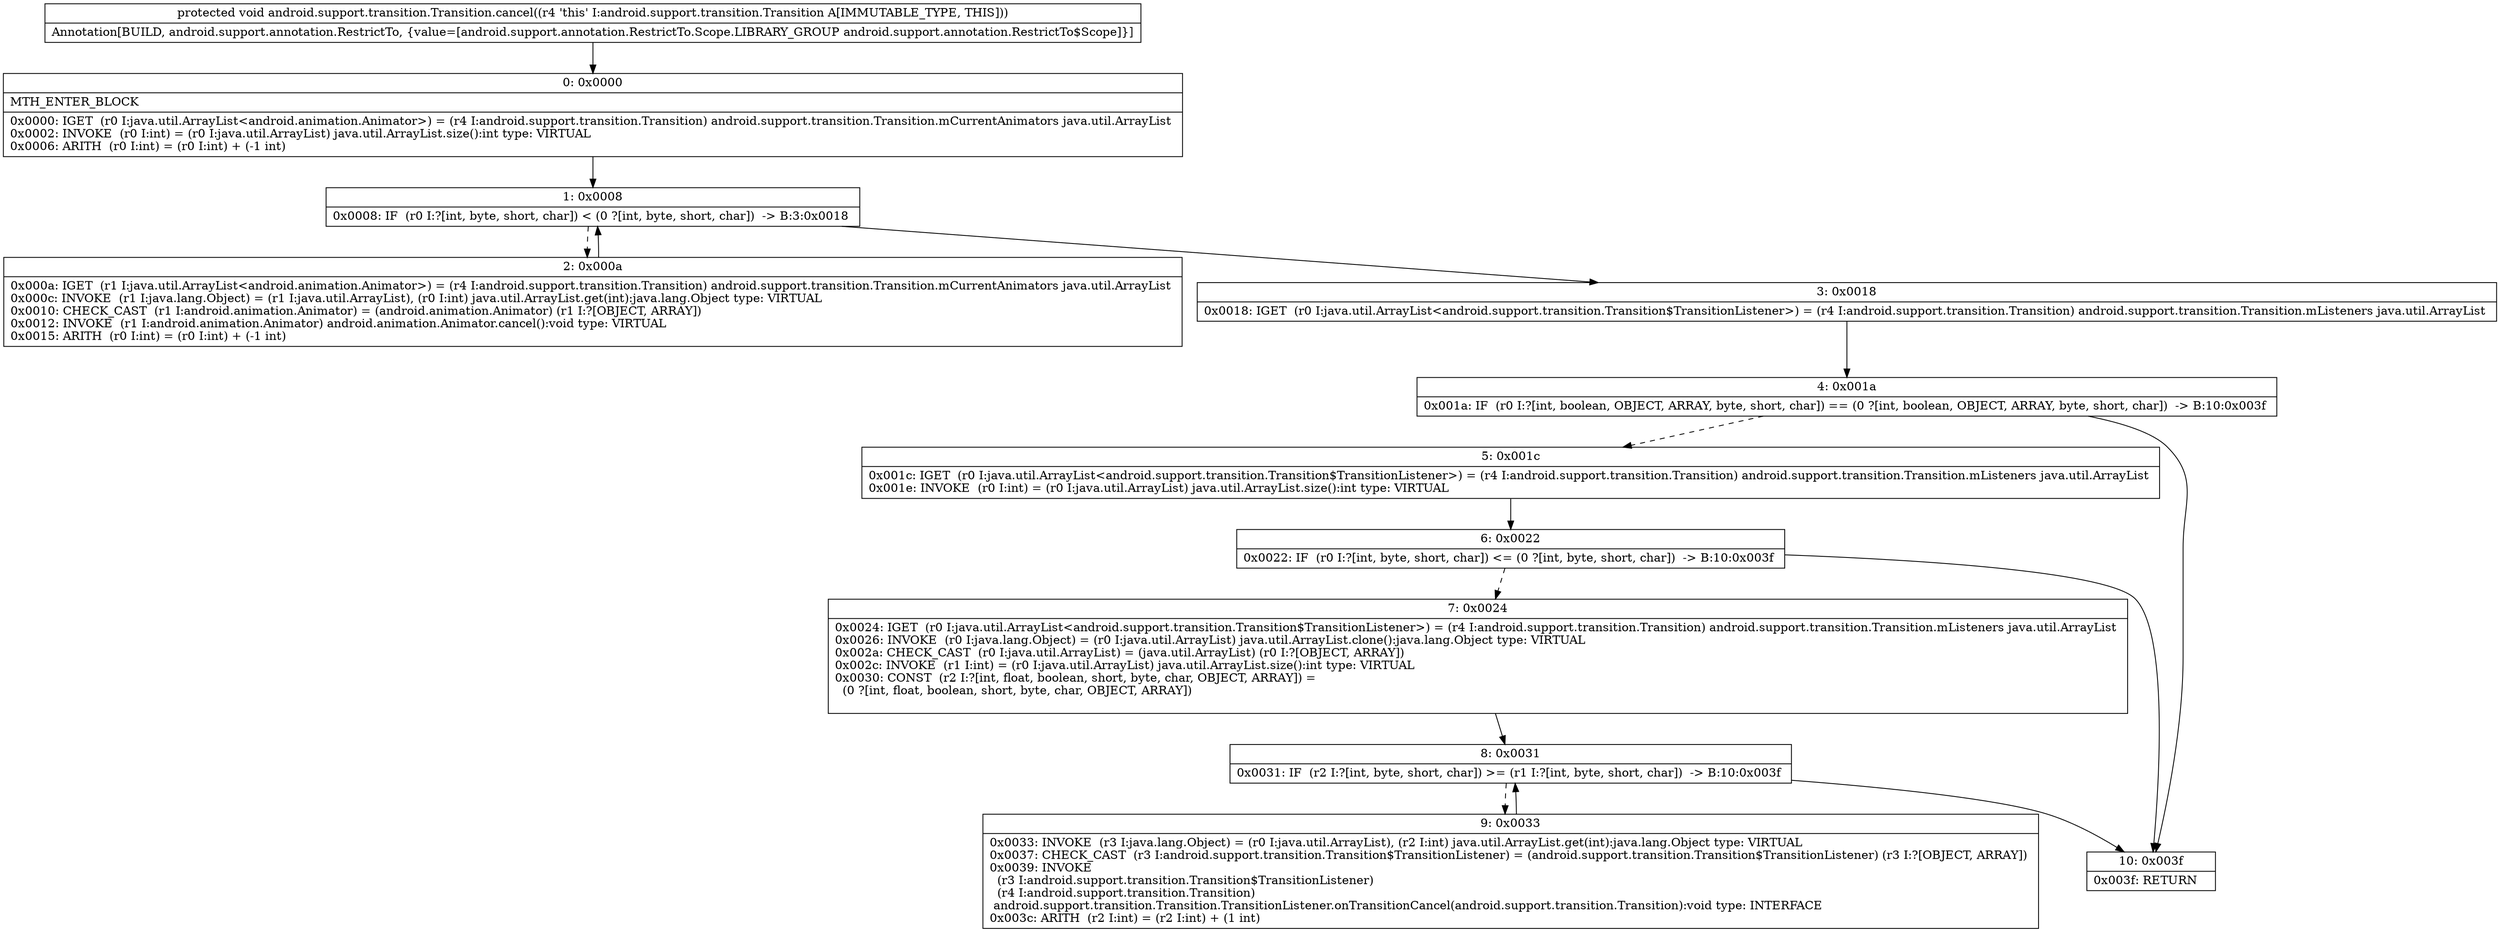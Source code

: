 digraph "CFG forandroid.support.transition.Transition.cancel()V" {
Node_0 [shape=record,label="{0\:\ 0x0000|MTH_ENTER_BLOCK\l|0x0000: IGET  (r0 I:java.util.ArrayList\<android.animation.Animator\>) = (r4 I:android.support.transition.Transition) android.support.transition.Transition.mCurrentAnimators java.util.ArrayList \l0x0002: INVOKE  (r0 I:int) = (r0 I:java.util.ArrayList) java.util.ArrayList.size():int type: VIRTUAL \l0x0006: ARITH  (r0 I:int) = (r0 I:int) + (\-1 int) \l}"];
Node_1 [shape=record,label="{1\:\ 0x0008|0x0008: IF  (r0 I:?[int, byte, short, char]) \< (0 ?[int, byte, short, char])  \-\> B:3:0x0018 \l}"];
Node_2 [shape=record,label="{2\:\ 0x000a|0x000a: IGET  (r1 I:java.util.ArrayList\<android.animation.Animator\>) = (r4 I:android.support.transition.Transition) android.support.transition.Transition.mCurrentAnimators java.util.ArrayList \l0x000c: INVOKE  (r1 I:java.lang.Object) = (r1 I:java.util.ArrayList), (r0 I:int) java.util.ArrayList.get(int):java.lang.Object type: VIRTUAL \l0x0010: CHECK_CAST  (r1 I:android.animation.Animator) = (android.animation.Animator) (r1 I:?[OBJECT, ARRAY]) \l0x0012: INVOKE  (r1 I:android.animation.Animator) android.animation.Animator.cancel():void type: VIRTUAL \l0x0015: ARITH  (r0 I:int) = (r0 I:int) + (\-1 int) \l}"];
Node_3 [shape=record,label="{3\:\ 0x0018|0x0018: IGET  (r0 I:java.util.ArrayList\<android.support.transition.Transition$TransitionListener\>) = (r4 I:android.support.transition.Transition) android.support.transition.Transition.mListeners java.util.ArrayList \l}"];
Node_4 [shape=record,label="{4\:\ 0x001a|0x001a: IF  (r0 I:?[int, boolean, OBJECT, ARRAY, byte, short, char]) == (0 ?[int, boolean, OBJECT, ARRAY, byte, short, char])  \-\> B:10:0x003f \l}"];
Node_5 [shape=record,label="{5\:\ 0x001c|0x001c: IGET  (r0 I:java.util.ArrayList\<android.support.transition.Transition$TransitionListener\>) = (r4 I:android.support.transition.Transition) android.support.transition.Transition.mListeners java.util.ArrayList \l0x001e: INVOKE  (r0 I:int) = (r0 I:java.util.ArrayList) java.util.ArrayList.size():int type: VIRTUAL \l}"];
Node_6 [shape=record,label="{6\:\ 0x0022|0x0022: IF  (r0 I:?[int, byte, short, char]) \<= (0 ?[int, byte, short, char])  \-\> B:10:0x003f \l}"];
Node_7 [shape=record,label="{7\:\ 0x0024|0x0024: IGET  (r0 I:java.util.ArrayList\<android.support.transition.Transition$TransitionListener\>) = (r4 I:android.support.transition.Transition) android.support.transition.Transition.mListeners java.util.ArrayList \l0x0026: INVOKE  (r0 I:java.lang.Object) = (r0 I:java.util.ArrayList) java.util.ArrayList.clone():java.lang.Object type: VIRTUAL \l0x002a: CHECK_CAST  (r0 I:java.util.ArrayList) = (java.util.ArrayList) (r0 I:?[OBJECT, ARRAY]) \l0x002c: INVOKE  (r1 I:int) = (r0 I:java.util.ArrayList) java.util.ArrayList.size():int type: VIRTUAL \l0x0030: CONST  (r2 I:?[int, float, boolean, short, byte, char, OBJECT, ARRAY]) = \l  (0 ?[int, float, boolean, short, byte, char, OBJECT, ARRAY])\l \l}"];
Node_8 [shape=record,label="{8\:\ 0x0031|0x0031: IF  (r2 I:?[int, byte, short, char]) \>= (r1 I:?[int, byte, short, char])  \-\> B:10:0x003f \l}"];
Node_9 [shape=record,label="{9\:\ 0x0033|0x0033: INVOKE  (r3 I:java.lang.Object) = (r0 I:java.util.ArrayList), (r2 I:int) java.util.ArrayList.get(int):java.lang.Object type: VIRTUAL \l0x0037: CHECK_CAST  (r3 I:android.support.transition.Transition$TransitionListener) = (android.support.transition.Transition$TransitionListener) (r3 I:?[OBJECT, ARRAY]) \l0x0039: INVOKE  \l  (r3 I:android.support.transition.Transition$TransitionListener)\l  (r4 I:android.support.transition.Transition)\l android.support.transition.Transition.TransitionListener.onTransitionCancel(android.support.transition.Transition):void type: INTERFACE \l0x003c: ARITH  (r2 I:int) = (r2 I:int) + (1 int) \l}"];
Node_10 [shape=record,label="{10\:\ 0x003f|0x003f: RETURN   \l}"];
MethodNode[shape=record,label="{protected void android.support.transition.Transition.cancel((r4 'this' I:android.support.transition.Transition A[IMMUTABLE_TYPE, THIS]))  | Annotation[BUILD, android.support.annotation.RestrictTo, \{value=[android.support.annotation.RestrictTo.Scope.LIBRARY_GROUP android.support.annotation.RestrictTo$Scope]\}]\l}"];
MethodNode -> Node_0;
Node_0 -> Node_1;
Node_1 -> Node_2[style=dashed];
Node_1 -> Node_3;
Node_2 -> Node_1;
Node_3 -> Node_4;
Node_4 -> Node_5[style=dashed];
Node_4 -> Node_10;
Node_5 -> Node_6;
Node_6 -> Node_7[style=dashed];
Node_6 -> Node_10;
Node_7 -> Node_8;
Node_8 -> Node_9[style=dashed];
Node_8 -> Node_10;
Node_9 -> Node_8;
}

